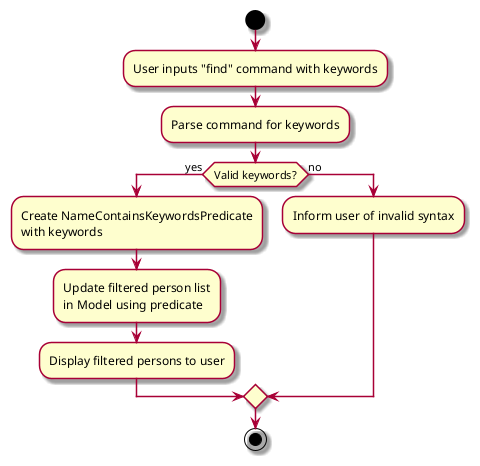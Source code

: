 @startuml
skin rose
skinparam ArrowFontStyle plain

start
:User inputs "find" command with keywords;

:Parse command for keywords;
if (Valid keywords?) then (yes)
  :Create NameContainsKeywordsPredicate\nwith keywords;
  :Update filtered person list\nin Model using predicate;
  :Display filtered persons to user;
else (no)
  :Inform user of invalid syntax;
endif

stop
@enduml
